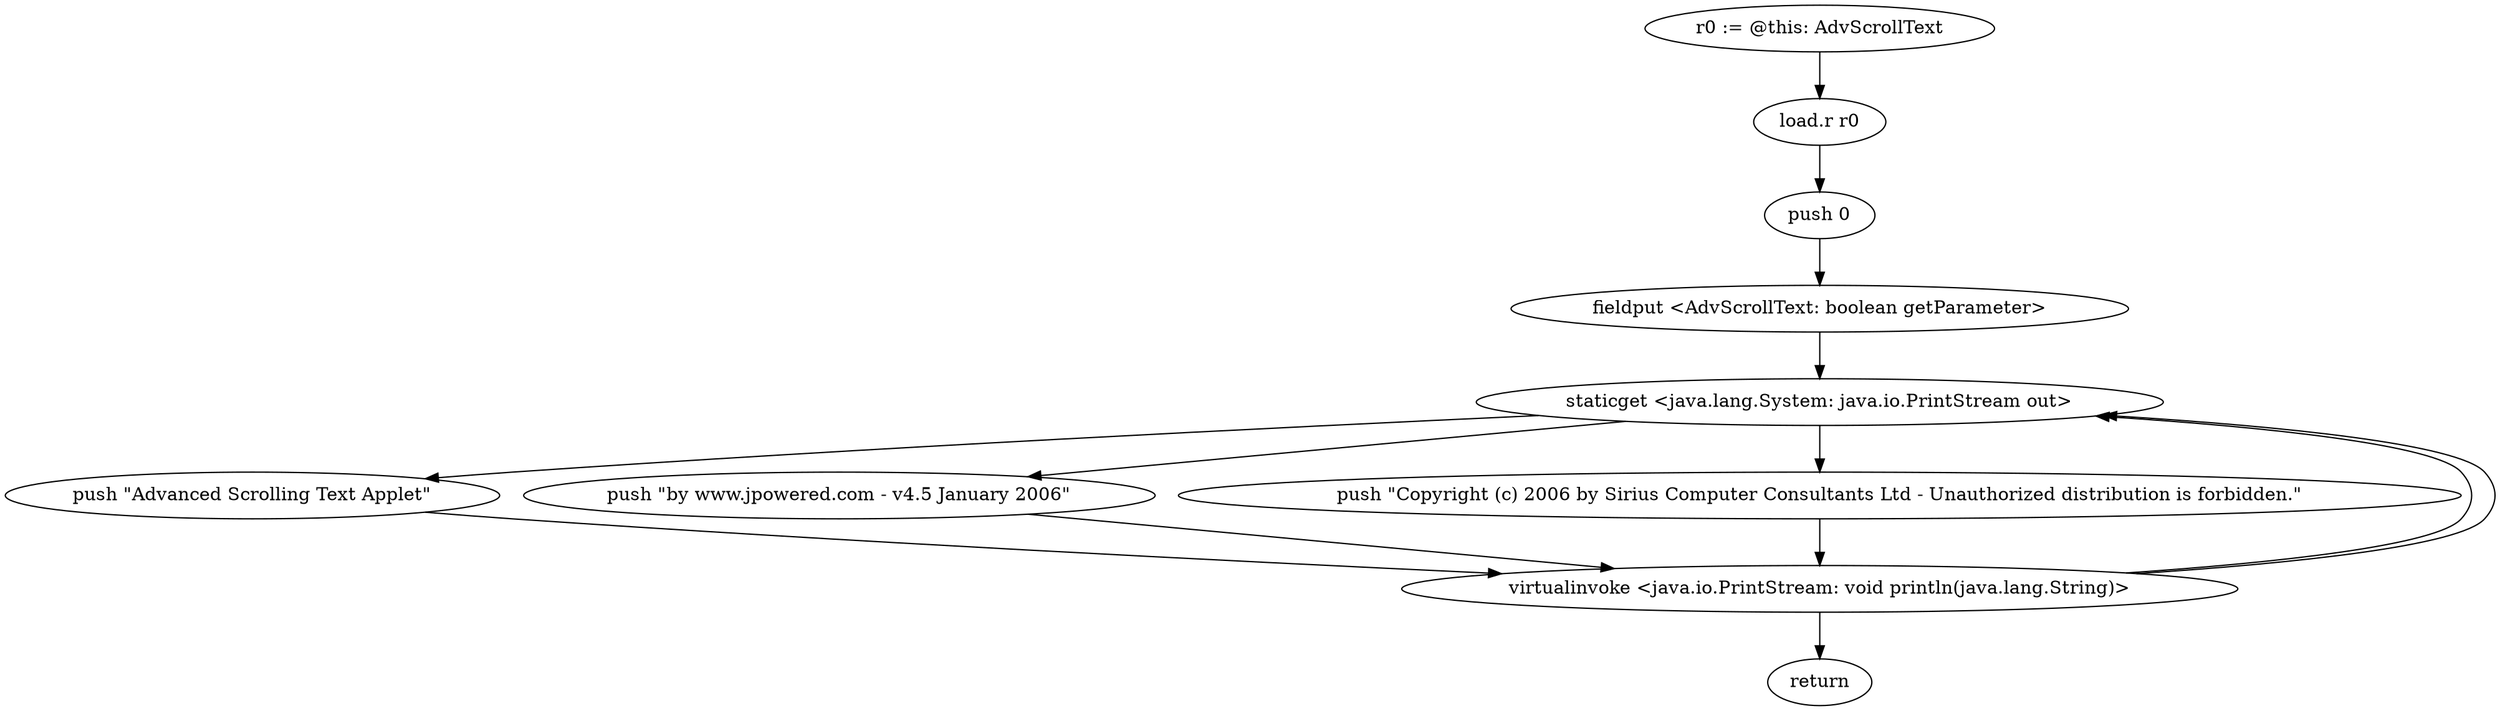 digraph "" {
    "r0 := @this: AdvScrollText"
    "load.r r0"
    "r0 := @this: AdvScrollText"->"load.r r0";
    "push 0"
    "load.r r0"->"push 0";
    "fieldput <AdvScrollText: boolean getParameter>"
    "push 0"->"fieldput <AdvScrollText: boolean getParameter>";
    "staticget <java.lang.System: java.io.PrintStream out>"
    "fieldput <AdvScrollText: boolean getParameter>"->"staticget <java.lang.System: java.io.PrintStream out>";
    "push \"Advanced Scrolling Text Applet\""
    "staticget <java.lang.System: java.io.PrintStream out>"->"push \"Advanced Scrolling Text Applet\"";
    "virtualinvoke <java.io.PrintStream: void println(java.lang.String)>"
    "push \"Advanced Scrolling Text Applet\""->"virtualinvoke <java.io.PrintStream: void println(java.lang.String)>";
    "virtualinvoke <java.io.PrintStream: void println(java.lang.String)>"->"staticget <java.lang.System: java.io.PrintStream out>";
    "push \"by www.jpowered.com - v4.5 January 2006\""
    "staticget <java.lang.System: java.io.PrintStream out>"->"push \"by www.jpowered.com - v4.5 January 2006\"";
    "push \"by www.jpowered.com - v4.5 January 2006\""->"virtualinvoke <java.io.PrintStream: void println(java.lang.String)>";
    "virtualinvoke <java.io.PrintStream: void println(java.lang.String)>"->"staticget <java.lang.System: java.io.PrintStream out>";
    "push \"Copyright (c) 2006 by Sirius Computer Consultants Ltd - Unauthorized distribution is forbidden.\""
    "staticget <java.lang.System: java.io.PrintStream out>"->"push \"Copyright (c) 2006 by Sirius Computer Consultants Ltd - Unauthorized distribution is forbidden.\"";
    "push \"Copyright (c) 2006 by Sirius Computer Consultants Ltd - Unauthorized distribution is forbidden.\""->"virtualinvoke <java.io.PrintStream: void println(java.lang.String)>";
    "return"
    "virtualinvoke <java.io.PrintStream: void println(java.lang.String)>"->"return";
}
